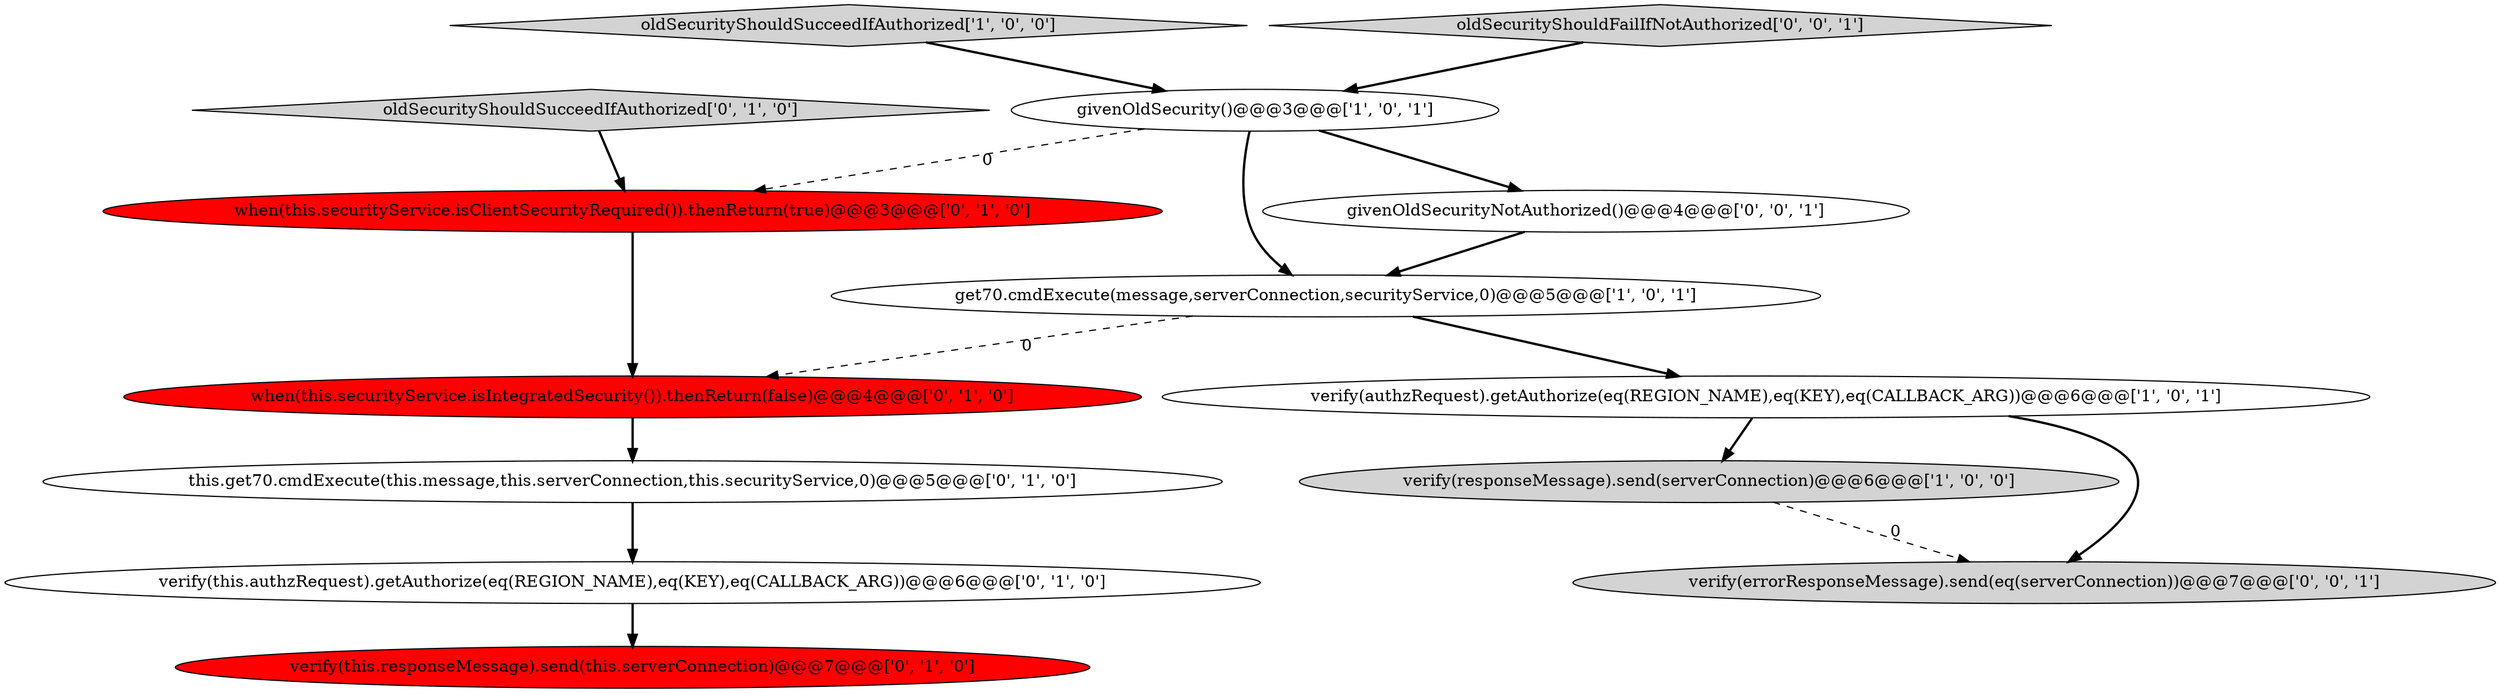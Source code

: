 digraph {
0 [style = filled, label = "oldSecurityShouldSucceedIfAuthorized['1', '0', '0']", fillcolor = lightgray, shape = diamond image = "AAA0AAABBB1BBB"];
1 [style = filled, label = "givenOldSecurity()@@@3@@@['1', '0', '1']", fillcolor = white, shape = ellipse image = "AAA0AAABBB1BBB"];
7 [style = filled, label = "verify(this.authzRequest).getAuthorize(eq(REGION_NAME),eq(KEY),eq(CALLBACK_ARG))@@@6@@@['0', '1', '0']", fillcolor = white, shape = ellipse image = "AAA0AAABBB2BBB"];
10 [style = filled, label = "when(this.securityService.isIntegratedSecurity()).thenReturn(false)@@@4@@@['0', '1', '0']", fillcolor = red, shape = ellipse image = "AAA1AAABBB2BBB"];
12 [style = filled, label = "oldSecurityShouldFailIfNotAuthorized['0', '0', '1']", fillcolor = lightgray, shape = diamond image = "AAA0AAABBB3BBB"];
9 [style = filled, label = "when(this.securityService.isClientSecurityRequired()).thenReturn(true)@@@3@@@['0', '1', '0']", fillcolor = red, shape = ellipse image = "AAA1AAABBB2BBB"];
4 [style = filled, label = "verify(responseMessage).send(serverConnection)@@@6@@@['1', '0', '0']", fillcolor = lightgray, shape = ellipse image = "AAA0AAABBB1BBB"];
2 [style = filled, label = "get70.cmdExecute(message,serverConnection,securityService,0)@@@5@@@['1', '0', '1']", fillcolor = white, shape = ellipse image = "AAA0AAABBB1BBB"];
6 [style = filled, label = "oldSecurityShouldSucceedIfAuthorized['0', '1', '0']", fillcolor = lightgray, shape = diamond image = "AAA0AAABBB2BBB"];
13 [style = filled, label = "givenOldSecurityNotAuthorized()@@@4@@@['0', '0', '1']", fillcolor = white, shape = ellipse image = "AAA0AAABBB3BBB"];
3 [style = filled, label = "verify(authzRequest).getAuthorize(eq(REGION_NAME),eq(KEY),eq(CALLBACK_ARG))@@@6@@@['1', '0', '1']", fillcolor = white, shape = ellipse image = "AAA0AAABBB1BBB"];
8 [style = filled, label = "this.get70.cmdExecute(this.message,this.serverConnection,this.securityService,0)@@@5@@@['0', '1', '0']", fillcolor = white, shape = ellipse image = "AAA0AAABBB2BBB"];
5 [style = filled, label = "verify(this.responseMessage).send(this.serverConnection)@@@7@@@['0', '1', '0']", fillcolor = red, shape = ellipse image = "AAA1AAABBB2BBB"];
11 [style = filled, label = "verify(errorResponseMessage).send(eq(serverConnection))@@@7@@@['0', '0', '1']", fillcolor = lightgray, shape = ellipse image = "AAA0AAABBB3BBB"];
8->7 [style = bold, label=""];
3->11 [style = bold, label=""];
1->9 [style = dashed, label="0"];
1->2 [style = bold, label=""];
7->5 [style = bold, label=""];
4->11 [style = dashed, label="0"];
9->10 [style = bold, label=""];
10->8 [style = bold, label=""];
6->9 [style = bold, label=""];
12->1 [style = bold, label=""];
3->4 [style = bold, label=""];
0->1 [style = bold, label=""];
1->13 [style = bold, label=""];
2->3 [style = bold, label=""];
2->10 [style = dashed, label="0"];
13->2 [style = bold, label=""];
}
